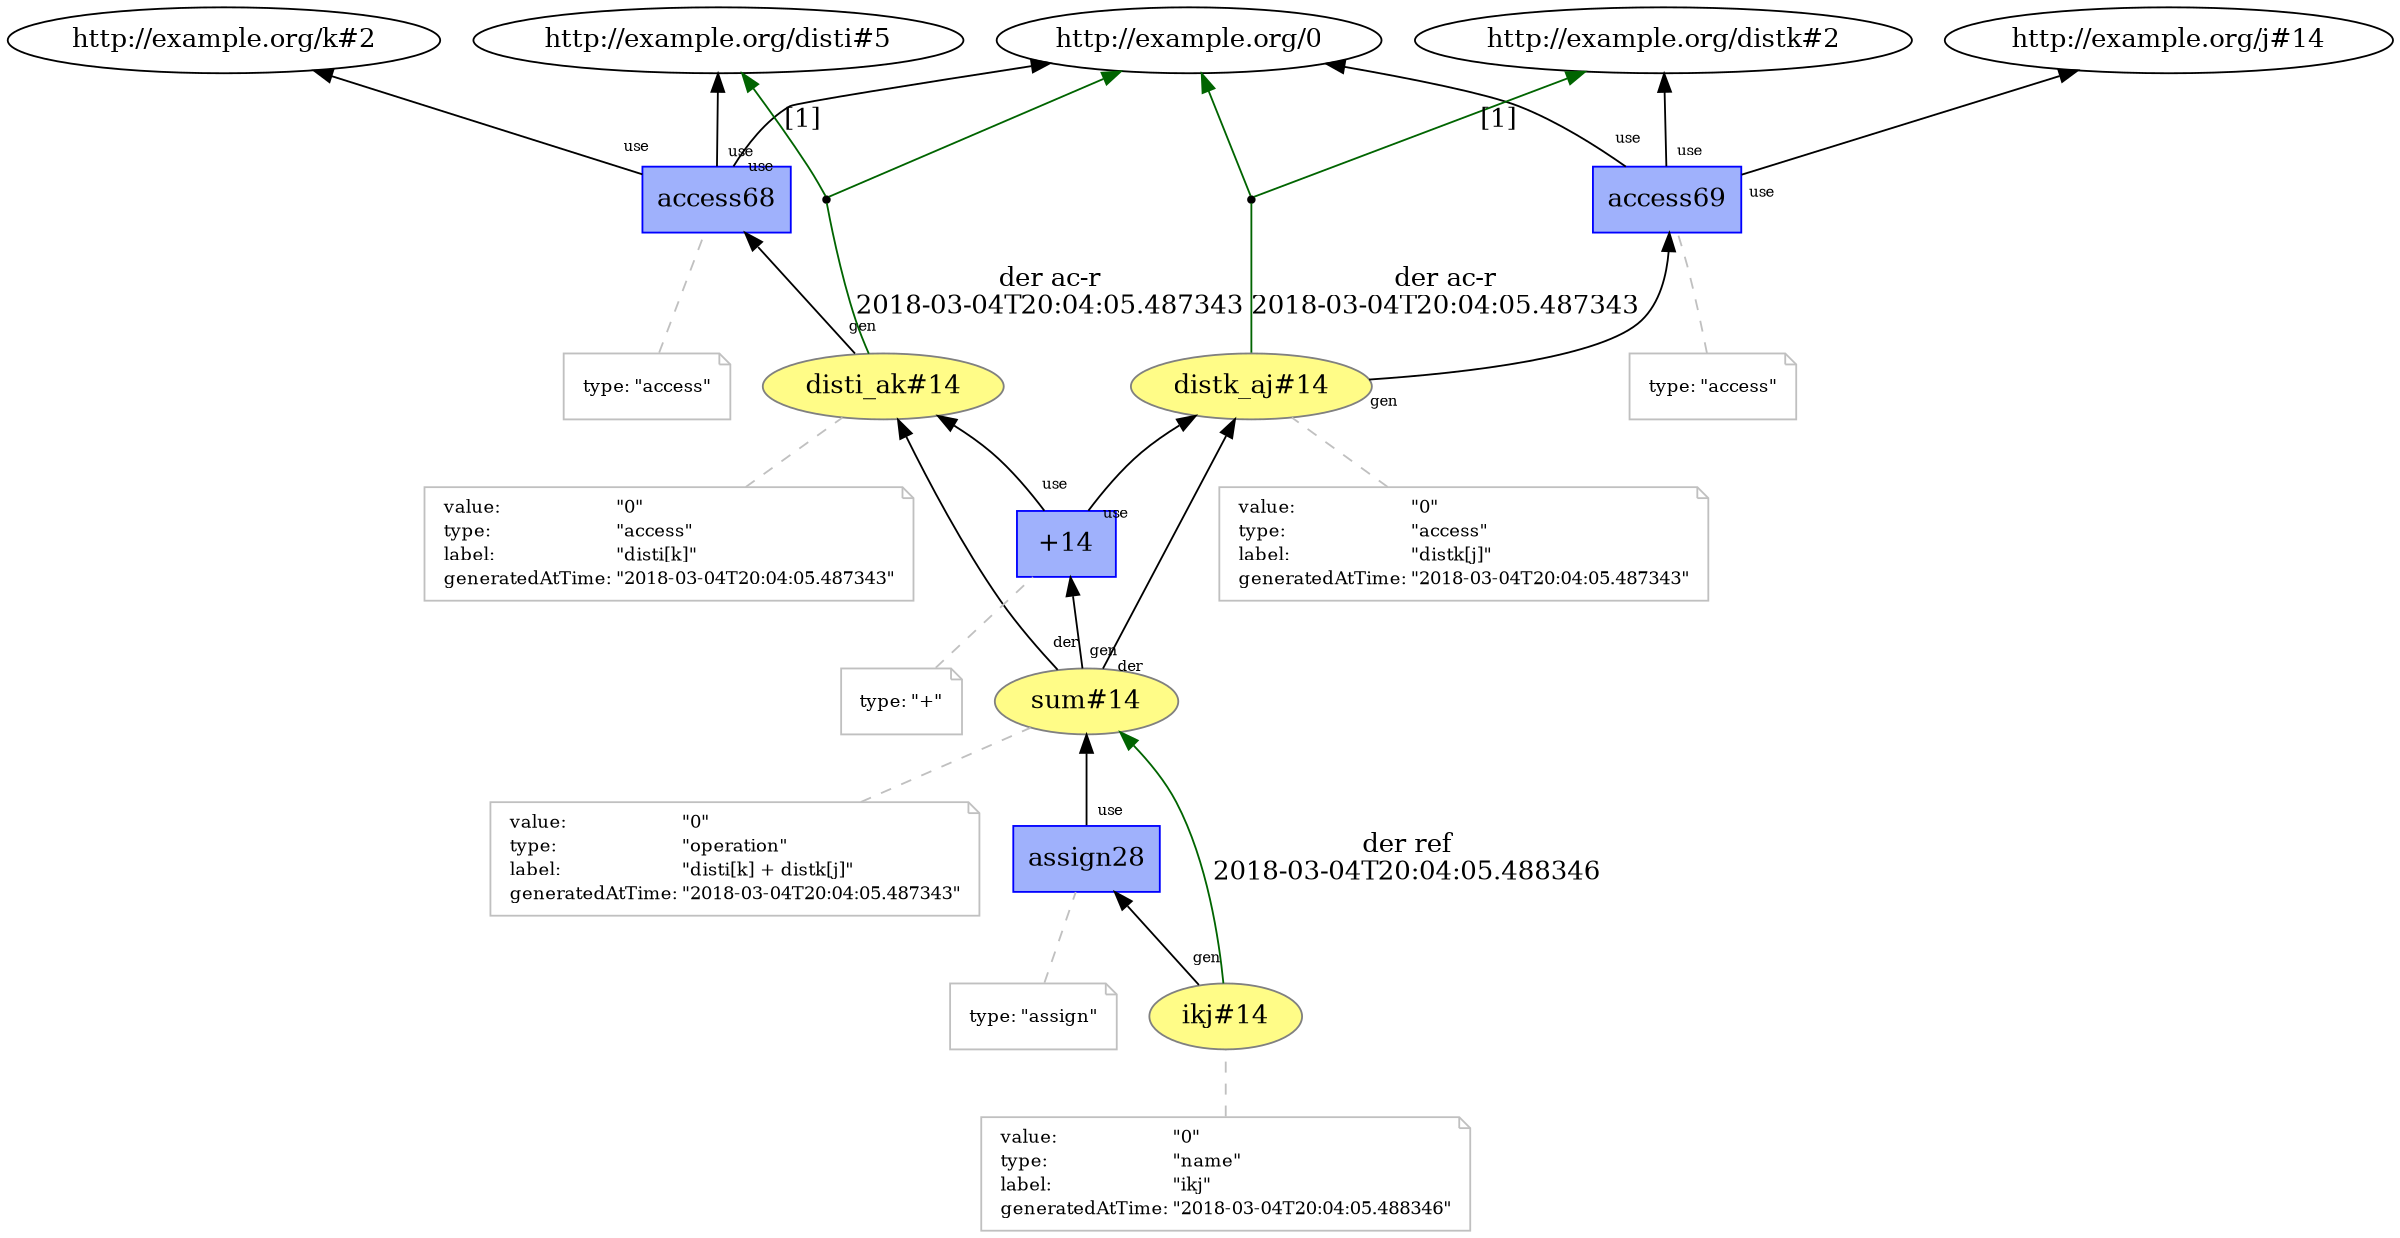 digraph "PROV" { size="16,12"; rankdir="BT";
"http://example.org/disti_ak#14" [fillcolor="#FFFC87",color="#808080",style="filled",label="disti_ak#14",URL="http://example.org/disti_ak#14"]
"-attrs0" [color="gray",shape="note",fontsize="10",fontcolor="black",label=<<TABLE cellpadding="0" border="0">
	<TR>
	    <TD align="left">value:</TD>
	    <TD align="left">&quot;0&quot;</TD>
	</TR>
	<TR>
	    <TD align="left">type:</TD>
	    <TD align="left">&quot;access&quot;</TD>
	</TR>
	<TR>
	    <TD align="left">label:</TD>
	    <TD align="left">&quot;disti[k]&quot;</TD>
	</TR>
	<TR>
	    <TD align="left">generatedAtTime:</TD>
	    <TD align="left">&quot;2018-03-04T20:04:05.487343&quot;</TD>
	</TR>
</TABLE>>]
"-attrs0" -> "http://example.org/disti_ak#14" [color="gray",style="dashed",arrowhead="none"]
"http://example.org/access68" [fillcolor="#9FB1FC",color="#0000FF",shape="polygon",sides="4",style="filled",label="access68",URL="http://example.org/access68"]
"-attrs1" [color="gray",shape="note",fontsize="10",fontcolor="black",label=<<TABLE cellpadding="0" border="0">
	<TR>
	    <TD align="left">type:</TD>
	    <TD align="left">&quot;access&quot;</TD>
	</TR>
</TABLE>>]
"-attrs1" -> "http://example.org/access68" [color="gray",style="dashed",arrowhead="none"]
"http://example.org/access68" -> "http://example.org/0" [labelfontsize="8",labeldistance="1.5",labelangle="60.0",rotation="20",taillabel="use"]
"bn0" [shape="point",label=""]
"http://example.org/disti_ak#14" -> "bn0" [arrowhead="none",color="darkgreen",label="der ac-r
2018-03-04T20:04:05.487343"]
"bn0" -> "http://example.org/disti#5" [labelfontsize="8",labeldistance="1.5",color="darkgreen",labelangle="60.0",rotation="20",label="[1]"]
"bn0" -> "http://example.org/0" [color="darkgreen"]
"http://example.org/disti_ak#14" -> "http://example.org/access68" [labelfontsize="8",labeldistance="1.5",labelangle="60.0",rotation="20",taillabel="gen"]
"http://example.org/access68" -> "http://example.org/disti#5" [labelfontsize="8",labeldistance="1.5",labelangle="60.0",rotation="20",taillabel="use"]
"http://example.org/access68" -> "http://example.org/k#2" [labelfontsize="8",labeldistance="1.5",labelangle="60.0",rotation="20",taillabel="use"]
"http://example.org/distk_aj#14" [fillcolor="#FFFC87",color="#808080",style="filled",label="distk_aj#14",URL="http://example.org/distk_aj#14"]
"-attrs2" [color="gray",shape="note",fontsize="10",fontcolor="black",label=<<TABLE cellpadding="0" border="0">
	<TR>
	    <TD align="left">value:</TD>
	    <TD align="left">&quot;0&quot;</TD>
	</TR>
	<TR>
	    <TD align="left">type:</TD>
	    <TD align="left">&quot;access&quot;</TD>
	</TR>
	<TR>
	    <TD align="left">label:</TD>
	    <TD align="left">&quot;distk[j]&quot;</TD>
	</TR>
	<TR>
	    <TD align="left">generatedAtTime:</TD>
	    <TD align="left">&quot;2018-03-04T20:04:05.487343&quot;</TD>
	</TR>
</TABLE>>]
"-attrs2" -> "http://example.org/distk_aj#14" [color="gray",style="dashed",arrowhead="none"]
"http://example.org/access69" [fillcolor="#9FB1FC",color="#0000FF",shape="polygon",sides="4",style="filled",label="access69",URL="http://example.org/access69"]
"-attrs3" [color="gray",shape="note",fontsize="10",fontcolor="black",label=<<TABLE cellpadding="0" border="0">
	<TR>
	    <TD align="left">type:</TD>
	    <TD align="left">&quot;access&quot;</TD>
	</TR>
</TABLE>>]
"-attrs3" -> "http://example.org/access69" [color="gray",style="dashed",arrowhead="none"]
"http://example.org/access69" -> "http://example.org/0" [labelfontsize="8",labeldistance="1.5",labelangle="60.0",rotation="20",taillabel="use"]
"bn1" [shape="point",label=""]
"http://example.org/distk_aj#14" -> "bn1" [arrowhead="none",color="darkgreen",label="der ac-r
2018-03-04T20:04:05.487343"]
"bn1" -> "http://example.org/distk#2" [labelfontsize="8",labeldistance="1.5",color="darkgreen",labelangle="60.0",rotation="20",label="[1]"]
"bn1" -> "http://example.org/0" [color="darkgreen"]
"http://example.org/distk_aj#14" -> "http://example.org/access69" [labelfontsize="8",labeldistance="1.5",labelangle="60.0",rotation="20",taillabel="gen"]
"http://example.org/access69" -> "http://example.org/distk#2" [labelfontsize="8",labeldistance="1.5",labelangle="60.0",rotation="20",taillabel="use"]
"http://example.org/access69" -> "http://example.org/j#14" [labelfontsize="8",labeldistance="1.5",labelangle="60.0",rotation="20",taillabel="use"]
"http://example.org/sum#14" [fillcolor="#FFFC87",color="#808080",style="filled",label="sum#14",URL="http://example.org/sum#14"]
"-attrs4" [color="gray",shape="note",fontsize="10",fontcolor="black",label=<<TABLE cellpadding="0" border="0">
	<TR>
	    <TD align="left">value:</TD>
	    <TD align="left">&quot;0&quot;</TD>
	</TR>
	<TR>
	    <TD align="left">type:</TD>
	    <TD align="left">&quot;operation&quot;</TD>
	</TR>
	<TR>
	    <TD align="left">label:</TD>
	    <TD align="left">&quot;disti[k] + distk[j]&quot;</TD>
	</TR>
	<TR>
	    <TD align="left">generatedAtTime:</TD>
	    <TD align="left">&quot;2018-03-04T20:04:05.487343&quot;</TD>
	</TR>
</TABLE>>]
"-attrs4" -> "http://example.org/sum#14" [color="gray",style="dashed",arrowhead="none"]
"http://example.org/+14" [fillcolor="#9FB1FC",color="#0000FF",shape="polygon",sides="4",style="filled",label="+14",URL="http://example.org/+14"]
"-attrs5" [color="gray",shape="note",fontsize="10",fontcolor="black",label=<<TABLE cellpadding="0" border="0">
	<TR>
	    <TD align="left">type:</TD>
	    <TD align="left">&quot;+&quot;</TD>
	</TR>
</TABLE>>]
"-attrs5" -> "http://example.org/+14" [color="gray",style="dashed",arrowhead="none"]
"http://example.org/+14" -> "http://example.org/disti_ak#14" [labelfontsize="8",labeldistance="1.5",labelangle="60.0",rotation="20",taillabel="use"]
"http://example.org/sum#14" -> "http://example.org/disti_ak#14" [labelfontsize="8",labeldistance="1.5",labelangle="60.0",rotation="20",taillabel="der"]
"http://example.org/+14" -> "http://example.org/distk_aj#14" [labelfontsize="8",labeldistance="1.5",labelangle="60.0",rotation="20",taillabel="use"]
"http://example.org/sum#14" -> "http://example.org/distk_aj#14" [labelfontsize="8",labeldistance="1.5",labelangle="60.0",rotation="20",taillabel="der"]
"http://example.org/sum#14" -> "http://example.org/+14" [labelfontsize="8",labeldistance="1.5",labelangle="60.0",rotation="20",taillabel="gen"]
"http://example.org/ikj#14" [fillcolor="#FFFC87",color="#808080",style="filled",label="ikj#14",URL="http://example.org/ikj#14"]
"-attrs6" [color="gray",shape="note",fontsize="10",fontcolor="black",label=<<TABLE cellpadding="0" border="0">
	<TR>
	    <TD align="left">value:</TD>
	    <TD align="left">&quot;0&quot;</TD>
	</TR>
	<TR>
	    <TD align="left">type:</TD>
	    <TD align="left">&quot;name&quot;</TD>
	</TR>
	<TR>
	    <TD align="left">label:</TD>
	    <TD align="left">&quot;ikj&quot;</TD>
	</TR>
	<TR>
	    <TD align="left">generatedAtTime:</TD>
	    <TD align="left">&quot;2018-03-04T20:04:05.488346&quot;</TD>
	</TR>
</TABLE>>]
"-attrs6" -> "http://example.org/ikj#14" [color="gray",style="dashed",arrowhead="none"]
"http://example.org/assign28" [fillcolor="#9FB1FC",color="#0000FF",shape="polygon",sides="4",style="filled",label="assign28",URL="http://example.org/assign28"]
"-attrs7" [color="gray",shape="note",fontsize="10",fontcolor="black",label=<<TABLE cellpadding="0" border="0">
	<TR>
	    <TD align="left">type:</TD>
	    <TD align="left">&quot;assign&quot;</TD>
	</TR>
</TABLE>>]
"-attrs7" -> "http://example.org/assign28" [color="gray",style="dashed",arrowhead="none"]
"http://example.org/assign28" -> "http://example.org/sum#14" [labelfontsize="8",labeldistance="1.5",labelangle="60.0",rotation="20",taillabel="use"]
"http://example.org/ikj#14" -> "http://example.org/sum#14" [labelfontsize="8",labeldistance="1.5",color="darkgreen",labelangle="60.0",rotation="20",label="der ref
2018-03-04T20:04:05.488346"]
"http://example.org/ikj#14" -> "http://example.org/assign28" [labelfontsize="8",labeldistance="1.5",labelangle="60.0",rotation="20",taillabel="gen"]
}